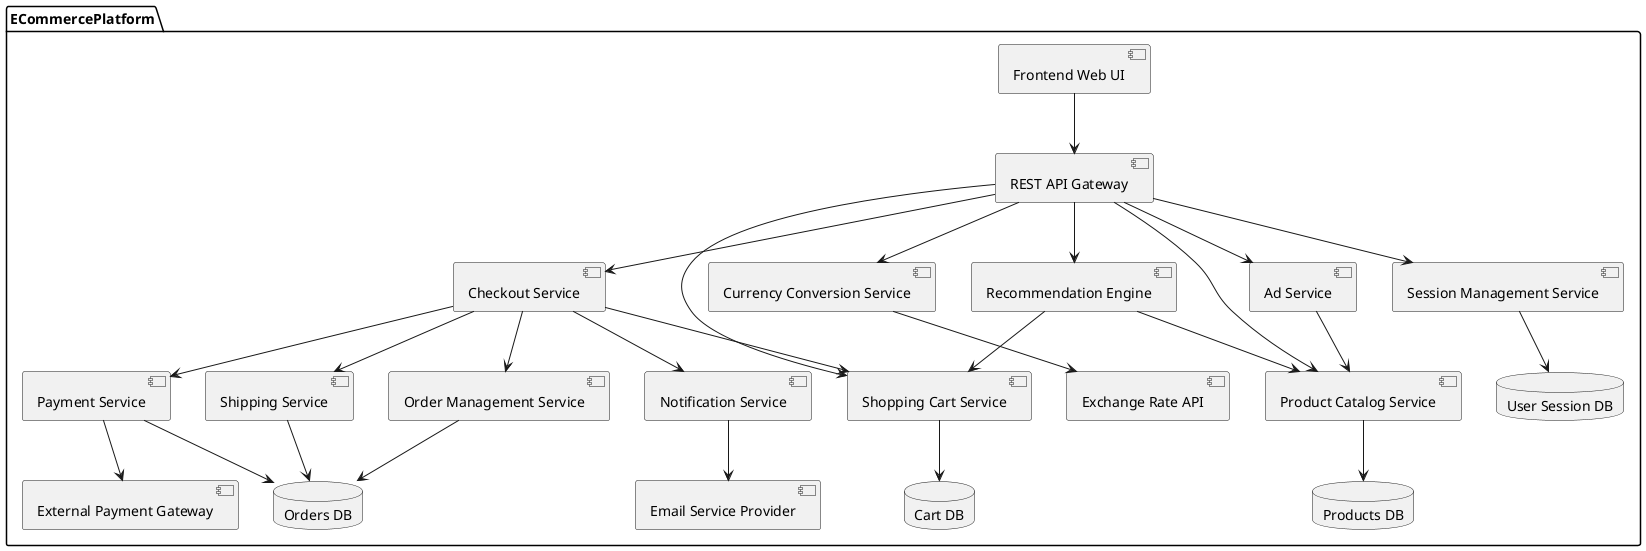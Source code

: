 @startuml
package ECommercePlatform {

[Frontend Web UI] as Frontend
[REST API Gateway] as API
[Product Catalog Service] as Catalog
[Shopping Cart Service] as Cart
[Checkout Service] as Checkout
[Order Management Service] as OrderService
[Payment Service] as Payment
[Shipping Service] as Shipping
[Currency Conversion Service] as CurrencyService
[Recommendation Engine] as Recommendation
[Ad Service] as Ads
[Notification Service] as Notification
[Session Management Service] as SessionManagement

[External Payment Gateway] as PaymentGateway
[Email Service Provider] as EmailService
[Exchange Rate API] as ExchangeRateAPI

database "Products DB" as ProductsDB
database "Cart DB" as CartDB
database "Orders DB" as OrderDB
database "User Session DB" as SessionDB

' Frontend interactions
Frontend --> API

' API delegates to services
API --> Catalog
API --> Cart
API --> Checkout
API --> Recommendation
API --> Ads
API --> SessionManagement
API --> CurrencyService

' Cart and Catalog use DBs
Catalog --> ProductsDB
Cart --> CartDB

' Session management
SessionManagement --> SessionDB

' Checkout flow
Checkout --> Cart
Checkout --> OrderService
Checkout --> Payment
Checkout --> Shipping
Checkout --> Notification

' Order management
OrderService --> OrderDB

' Payment and shipping
Payment --> PaymentGateway
Payment --> OrderDB
Shipping --> OrderDB

' Notifications
Notification --> EmailService

' Currency conversion
CurrencyService --> ExchangeRateAPI

' Recommendations use Cart & Catalog
Recommendation --> Cart
Recommendation --> Catalog

' Ads use Catalog context
Ads --> Catalog

}

@enduml
